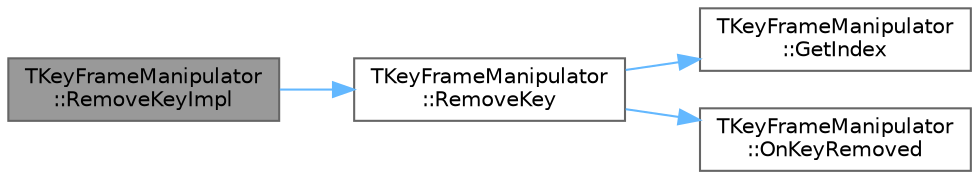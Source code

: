 digraph "TKeyFrameManipulator::RemoveKeyImpl"
{
 // INTERACTIVE_SVG=YES
 // LATEX_PDF_SIZE
  bgcolor="transparent";
  edge [fontname=Helvetica,fontsize=10,labelfontname=Helvetica,labelfontsize=10];
  node [fontname=Helvetica,fontsize=10,shape=box,height=0.2,width=0.4];
  rankdir="LR";
  Node1 [id="Node000001",label="TKeyFrameManipulator\l::RemoveKeyImpl",height=0.2,width=0.4,color="gray40", fillcolor="grey60", style="filled", fontcolor="black",tooltip="Remove a key that corresponds to the specified key handle."];
  Node1 -> Node2 [id="edge1_Node000001_Node000002",color="steelblue1",style="solid",tooltip=" "];
  Node2 [id="Node000002",label="TKeyFrameManipulator\l::RemoveKey",height=0.2,width=0.4,color="grey40", fillcolor="white", style="filled",URL="$de/d3a/classTKeyFrameManipulator.html#a4a531b43a086a68200332f5310e76e92",tooltip="Remove a key that corresponds to the specified key handle."];
  Node2 -> Node3 [id="edge2_Node000002_Node000003",color="steelblue1",style="solid",tooltip=" "];
  Node3 [id="Node000003",label="TKeyFrameManipulator\l::GetIndex",height=0.2,width=0.4,color="grey40", fillcolor="white", style="filled",URL="$de/d3a/classTKeyFrameManipulator.html#a5b309d2d67bb5b63dc40d069ea53ae4e",tooltip="Get the index that corresponds to the specified key handle."];
  Node2 -> Node4 [id="edge3_Node000002_Node000004",color="steelblue1",style="solid",tooltip=" "];
  Node4 [id="Node000004",label="TKeyFrameManipulator\l::OnKeyRemoved",height=0.2,width=0.4,color="grey40", fillcolor="white", style="filled",URL="$de/d3a/classTKeyFrameManipulator.html#a60d17858a9af4da4e20a39b5275f7a36",tooltip="Called when a key time has been removed from the array."];
}
